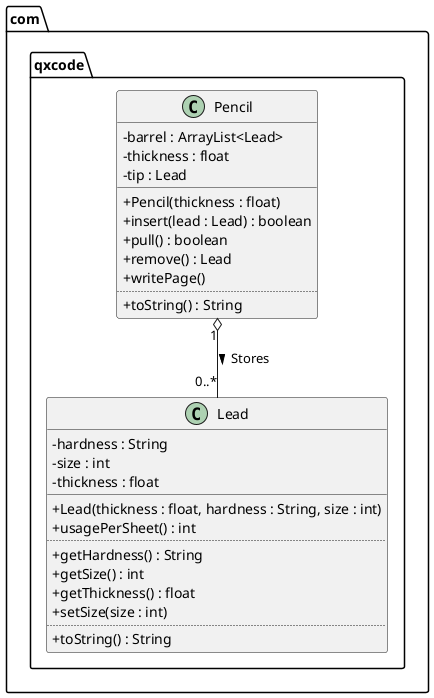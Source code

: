 @startuml
skinparam ClassAttributeIconSize 0
package com.qxcode {
  class Lead {
    - hardness : String
    - size : int
    - thickness : float
    __
    + Lead(thickness : float, hardness : String, size : int)
    + usagePerSheet() : int
    ..
    + getHardness() : String
    + getSize() : int
    + getThickness() : float
    + setSize(size : int)
    ..
    + toString() : String
  }
  class Pencil {
    - barrel : ArrayList<Lead>
    - thickness : float
    - tip : Lead
    __
    + Pencil(thickness : float)
    + insert(lead : Lead) : boolean
    + pull() : boolean
    + remove() : Lead
    + writePage()
    ..
    + toString() : String
  }
}
Pencil "1" o--  "0..*" Lead : > Stores
@enduml